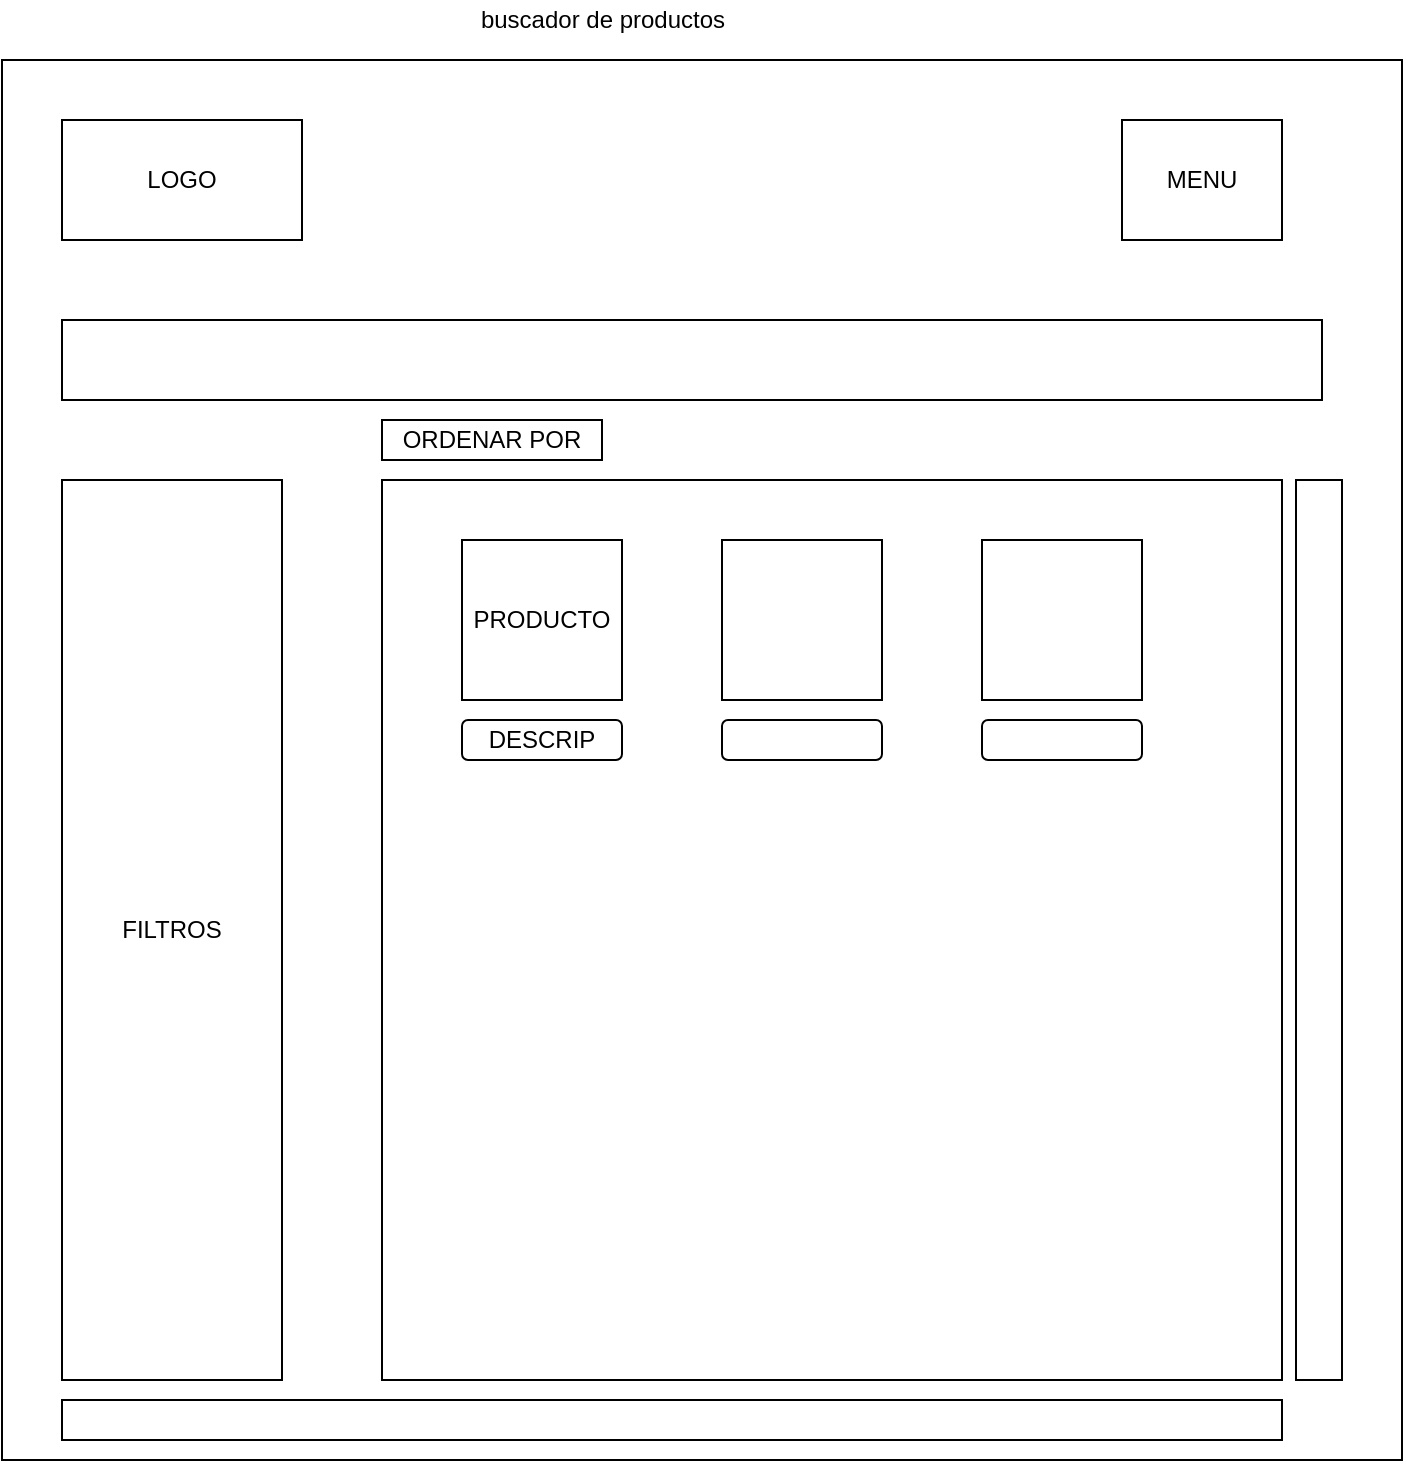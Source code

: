 <mxfile version="18.0.3" type="device"><diagram id="UZ7F-VCi2zcmVzFnGZI1" name="Page-1"><mxGraphModel dx="1422" dy="734" grid="1" gridSize="10" guides="1" tooltips="1" connect="1" arrows="1" fold="1" page="1" pageScale="1" pageWidth="827" pageHeight="1169" math="0" shadow="0"><root><mxCell id="0"/><mxCell id="1" parent="0"/><mxCell id="yxuttZIIvhtMQlJOkw7w-1" value="" style="whiteSpace=wrap;html=1;aspect=fixed;" vertex="1" parent="1"><mxGeometry x="60" y="30" width="700" height="700" as="geometry"/></mxCell><mxCell id="yxuttZIIvhtMQlJOkw7w-2" value="buscador de productos" style="text;html=1;align=center;verticalAlign=middle;resizable=0;points=[];autosize=1;strokeColor=none;fillColor=none;" vertex="1" parent="1"><mxGeometry x="290" width="140" height="20" as="geometry"/></mxCell><mxCell id="yxuttZIIvhtMQlJOkw7w-5" value="" style="whiteSpace=wrap;html=1;aspect=fixed;" vertex="1" parent="1"><mxGeometry x="250" y="240" width="450" height="450" as="geometry"/></mxCell><mxCell id="yxuttZIIvhtMQlJOkw7w-7" value="FILTROS" style="rounded=0;whiteSpace=wrap;html=1;" vertex="1" parent="1"><mxGeometry x="90" y="240" width="110" height="450" as="geometry"/></mxCell><mxCell id="yxuttZIIvhtMQlJOkw7w-8" value="PRODUCTO" style="whiteSpace=wrap;html=1;aspect=fixed;" vertex="1" parent="1"><mxGeometry x="290" y="270" width="80" height="80" as="geometry"/></mxCell><mxCell id="yxuttZIIvhtMQlJOkw7w-9" value="" style="whiteSpace=wrap;html=1;aspect=fixed;" vertex="1" parent="1"><mxGeometry x="420" y="270" width="80" height="80" as="geometry"/></mxCell><mxCell id="yxuttZIIvhtMQlJOkw7w-10" value="" style="whiteSpace=wrap;html=1;aspect=fixed;" vertex="1" parent="1"><mxGeometry x="550" y="270" width="80" height="80" as="geometry"/></mxCell><mxCell id="yxuttZIIvhtMQlJOkw7w-11" value="DESCRIP" style="rounded=1;whiteSpace=wrap;html=1;" vertex="1" parent="1"><mxGeometry x="290" y="360" width="80" height="20" as="geometry"/></mxCell><mxCell id="yxuttZIIvhtMQlJOkw7w-12" value="" style="rounded=1;whiteSpace=wrap;html=1;" vertex="1" parent="1"><mxGeometry x="420" y="360" width="80" height="20" as="geometry"/></mxCell><mxCell id="yxuttZIIvhtMQlJOkw7w-13" value="" style="rounded=1;whiteSpace=wrap;html=1;" vertex="1" parent="1"><mxGeometry x="550" y="360" width="80" height="20" as="geometry"/></mxCell><mxCell id="yxuttZIIvhtMQlJOkw7w-14" value="LOGO" style="rounded=0;whiteSpace=wrap;html=1;" vertex="1" parent="1"><mxGeometry x="90" y="60" width="120" height="60" as="geometry"/></mxCell><mxCell id="yxuttZIIvhtMQlJOkw7w-15" value="" style="rounded=0;whiteSpace=wrap;html=1;" vertex="1" parent="1"><mxGeometry x="90" y="160" width="630" height="40" as="geometry"/></mxCell><mxCell id="yxuttZIIvhtMQlJOkw7w-16" value="MENU" style="rounded=0;whiteSpace=wrap;html=1;" vertex="1" parent="1"><mxGeometry x="620" y="60" width="80" height="60" as="geometry"/></mxCell><mxCell id="yxuttZIIvhtMQlJOkw7w-17" value="ORDENAR POR" style="rounded=0;whiteSpace=wrap;html=1;" vertex="1" parent="1"><mxGeometry x="250" y="210" width="110" height="20" as="geometry"/></mxCell><mxCell id="yxuttZIIvhtMQlJOkw7w-18" value="" style="rounded=0;whiteSpace=wrap;html=1;" vertex="1" parent="1"><mxGeometry x="90" y="700" width="610" height="20" as="geometry"/></mxCell><mxCell id="yxuttZIIvhtMQlJOkw7w-20" value="" style="rounded=0;whiteSpace=wrap;html=1;" vertex="1" parent="1"><mxGeometry x="707" y="240" width="23" height="450" as="geometry"/></mxCell></root></mxGraphModel></diagram></mxfile>